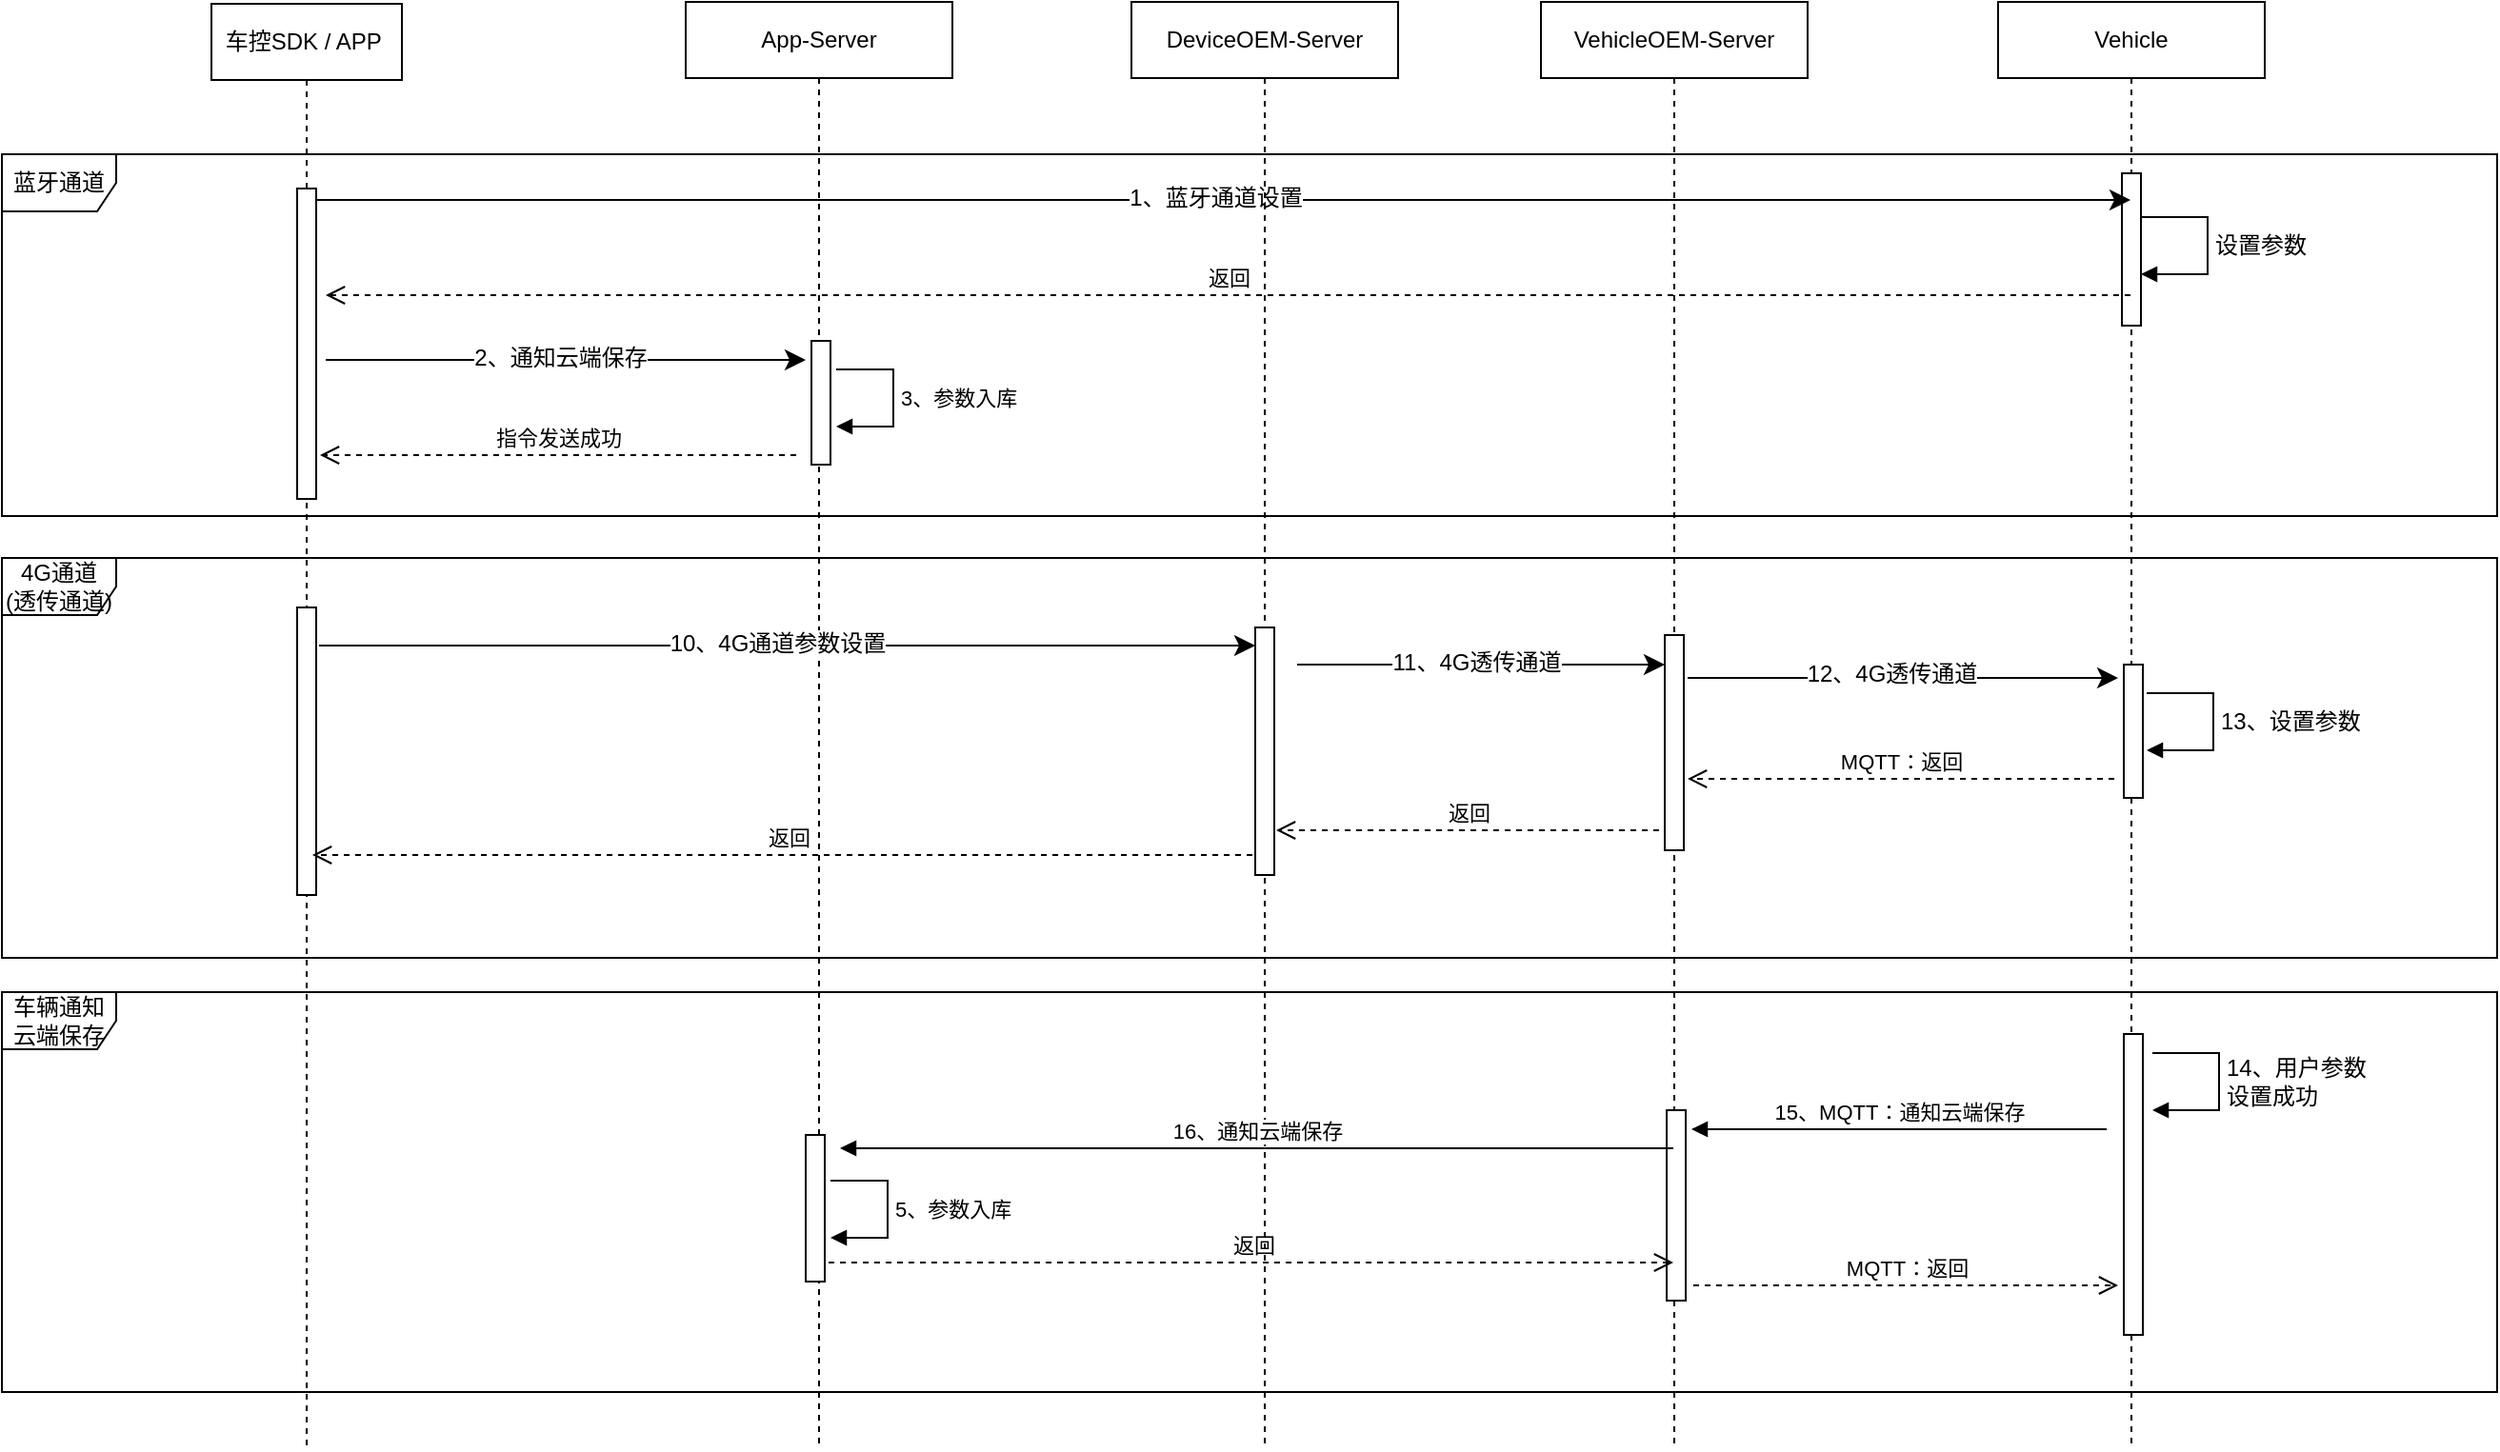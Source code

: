<mxfile version="24.8.3">
  <diagram name="第 1 页" id="_HwajRiNFtwBDf4wMEr2">
    <mxGraphModel dx="4094" dy="1404" grid="1" gridSize="10" guides="1" tooltips="1" connect="1" arrows="1" fold="1" page="1" pageScale="1" pageWidth="827" pageHeight="1169" math="0" shadow="0">
      <root>
        <mxCell id="0" />
        <mxCell id="1" parent="0" />
        <mxCell id="UPgxkfS9yM4EmyFrJnMO-32" value="蓝牙通道" style="shape=umlFrame;whiteSpace=wrap;html=1;pointerEvents=0;sketch=0;strokeColor=default;align=center;verticalAlign=middle;fontFamily=Helvetica;fontSize=12;fontColor=default;fillColor=default;" parent="1" vertex="1">
          <mxGeometry x="-1420" y="150" width="1310" height="190" as="geometry" />
        </mxCell>
        <mxCell id="nmwjDRBDZmFMRTuQTV6h-53" value="车控SDK / APP&amp;nbsp;" style="shape=umlLifeline;perimeter=lifelinePerimeter;whiteSpace=wrap;html=1;container=0;dropTarget=0;collapsible=0;recursiveResize=0;outlineConnect=0;portConstraint=eastwest;newEdgeStyle={&quot;edgeStyle&quot;:&quot;elbowEdgeStyle&quot;,&quot;elbow&quot;:&quot;vertical&quot;,&quot;curved&quot;:0,&quot;rounded&quot;:0};" parent="1" vertex="1">
          <mxGeometry x="-1310" y="71" width="100" height="759" as="geometry" />
        </mxCell>
        <mxCell id="nmwjDRBDZmFMRTuQTV6h-54" value="" style="html=1;points=[];perimeter=orthogonalPerimeter;outlineConnect=0;targetShapes=umlLifeline;portConstraint=eastwest;newEdgeStyle={&quot;edgeStyle&quot;:&quot;elbowEdgeStyle&quot;,&quot;elbow&quot;:&quot;vertical&quot;,&quot;curved&quot;:0,&quot;rounded&quot;:0};" parent="nmwjDRBDZmFMRTuQTV6h-53" vertex="1">
          <mxGeometry x="45" y="97" width="10" height="163" as="geometry" />
        </mxCell>
        <mxCell id="QJwY69EIA956024NVQTc-18" value="" style="html=1;points=[];perimeter=orthogonalPerimeter;outlineConnect=0;targetShapes=umlLifeline;portConstraint=eastwest;newEdgeStyle={&quot;edgeStyle&quot;:&quot;elbowEdgeStyle&quot;,&quot;elbow&quot;:&quot;vertical&quot;,&quot;curved&quot;:0,&quot;rounded&quot;:0};" vertex="1" parent="nmwjDRBDZmFMRTuQTV6h-53">
          <mxGeometry x="45" y="317" width="10" height="151" as="geometry" />
        </mxCell>
        <mxCell id="nmwjDRBDZmFMRTuQTV6h-57" value="App-Server" style="shape=umlLifeline;perimeter=lifelinePerimeter;whiteSpace=wrap;html=1;container=0;dropTarget=0;collapsible=0;recursiveResize=0;outlineConnect=0;portConstraint=eastwest;newEdgeStyle={&quot;edgeStyle&quot;:&quot;elbowEdgeStyle&quot;,&quot;elbow&quot;:&quot;vertical&quot;,&quot;curved&quot;:0,&quot;rounded&quot;:0};" parent="1" vertex="1">
          <mxGeometry x="-1061" y="70" width="140" height="760" as="geometry" />
        </mxCell>
        <mxCell id="-O52o67HVaWZJBNa8ZWJ-11" value="" style="endArrow=classic;html=1;rounded=0;fontSize=12;startSize=8;endSize=8;curved=1;" parent="nmwjDRBDZmFMRTuQTV6h-57" edge="1">
          <mxGeometry width="50" height="50" relative="1" as="geometry">
            <mxPoint x="-189" y="188" as="sourcePoint" />
            <mxPoint x="63" y="188" as="targetPoint" />
          </mxGeometry>
        </mxCell>
        <mxCell id="-O52o67HVaWZJBNa8ZWJ-12" value="2、通知云端保存" style="edgeLabel;html=1;align=center;verticalAlign=middle;resizable=0;points=[];fontSize=12;" parent="-O52o67HVaWZJBNa8ZWJ-11" vertex="1" connectable="0">
          <mxGeometry x="-0.025" y="1" relative="1" as="geometry">
            <mxPoint as="offset" />
          </mxGeometry>
        </mxCell>
        <mxCell id="QJwY69EIA956024NVQTc-13" value="" style="html=1;points=[];perimeter=orthogonalPerimeter;outlineConnect=0;targetShapes=umlLifeline;portConstraint=eastwest;newEdgeStyle={&quot;edgeStyle&quot;:&quot;elbowEdgeStyle&quot;,&quot;elbow&quot;:&quot;vertical&quot;,&quot;curved&quot;:0,&quot;rounded&quot;:0};" vertex="1" parent="nmwjDRBDZmFMRTuQTV6h-57">
          <mxGeometry x="63" y="595" width="10" height="77" as="geometry" />
        </mxCell>
        <mxCell id="QJwY69EIA956024NVQTc-16" value="" style="html=1;points=[];perimeter=orthogonalPerimeter;outlineConnect=0;targetShapes=umlLifeline;portConstraint=eastwest;newEdgeStyle={&quot;edgeStyle&quot;:&quot;elbowEdgeStyle&quot;,&quot;elbow&quot;:&quot;vertical&quot;,&quot;curved&quot;:0,&quot;rounded&quot;:0};" vertex="1" parent="nmwjDRBDZmFMRTuQTV6h-57">
          <mxGeometry x="66" y="178" width="10" height="65" as="geometry" />
        </mxCell>
        <mxCell id="QJwY69EIA956024NVQTc-17" value="&lt;font style=&quot;font-size: 11px;&quot;&gt;3、参数入库&lt;/font&gt;" style="html=1;align=left;spacingLeft=2;endArrow=block;rounded=0;edgeStyle=orthogonalEdgeStyle;curved=0;rounded=0;fontFamily=Helvetica;fontSize=12;fontColor=default;" edge="1" parent="nmwjDRBDZmFMRTuQTV6h-57">
          <mxGeometry relative="1" as="geometry">
            <mxPoint x="79" y="193" as="sourcePoint" />
            <Array as="points">
              <mxPoint x="109" y="193" />
              <mxPoint x="109" y="223" />
            </Array>
            <mxPoint x="79" y="223" as="targetPoint" />
          </mxGeometry>
        </mxCell>
        <mxCell id="nmwjDRBDZmFMRTuQTV6h-59" value="VehicleOEM-Server" style="shape=umlLifeline;perimeter=lifelinePerimeter;whiteSpace=wrap;html=1;container=0;dropTarget=0;collapsible=0;recursiveResize=0;outlineConnect=0;portConstraint=eastwest;newEdgeStyle={&quot;edgeStyle&quot;:&quot;elbowEdgeStyle&quot;,&quot;elbow&quot;:&quot;vertical&quot;,&quot;curved&quot;:0,&quot;rounded&quot;:0};" parent="1" vertex="1">
          <mxGeometry x="-612" y="70" width="140" height="760" as="geometry" />
        </mxCell>
        <mxCell id="nmwjDRBDZmFMRTuQTV6h-121" value="15、MQTT：通知云端保存" style="html=1;verticalAlign=bottom;endArrow=block;edgeStyle=elbowEdgeStyle;elbow=vertical;curved=0;rounded=0;" parent="nmwjDRBDZmFMRTuQTV6h-59" edge="1">
          <mxGeometry relative="1" as="geometry">
            <mxPoint x="297" y="592" as="sourcePoint" />
            <Array as="points" />
            <mxPoint x="79" y="592" as="targetPoint" />
          </mxGeometry>
        </mxCell>
        <mxCell id="QJwY69EIA956024NVQTc-3" value="&lt;span style=&quot;color: rgba(0, 0, 0, 0); font-family: monospace; font-size: 0px; text-align: start;&quot;&gt;%3CmxGraphModel%3E%3Croot%3E%3CmxCell%20id%3D%220%22%2F%3E%3CmxCell%20id%3D%221%22%20parent%3D%220%22%2F%3E%3CmxCell%20id%3D%222%22%20value%3D%22%22%20style%3D%22endArrow%3Dclassic%3Bhtml%3D1%3Brounded%3D0%3BfontSize%3D12%3BstartSize%3D8%3BendSize%3D8%3Bcurved%3D1%3B%22%20edge%3D%221%22%20parent%3D%221%22%3E%3CmxGeometry%20width%3D%2250%22%20height%3D%2250%22%20relative%3D%221%22%20as%3D%22geometry%22%3E%3CmxPoint%20x%3D%22-408.5%22%20y%3D%22144%22%20as%3D%22sourcePoint%22%2F%3E%3CmxPoint%20x%3D%22470%22%20y%3D%22144%22%20as%3D%22targetPoint%22%2F%3E%3C%2FmxGeometry%3E%3C%2FmxCell%3E%3CmxCell%20id%3D%223%22%20value%3D%221%E3%80%81%E8%93%9D%E7%89%99%E9%80%9A%E9%81%93%E8%AE%BE%E7%BD%AE%22%20style%3D%22edgeLabel%3Bhtml%3D1%3Balign%3Dcenter%3BverticalAlign%3Dmiddle%3Bresizable%3D0%3Bpoints%3D%5B%5D%3BfontSize%3D12%3B%22%20vertex%3D%221%22%20connectable%3D%220%22%20parent%3D%222%22%3E%3CmxGeometry%20x%3D%22-0.025%22%20y%3D%221%22%20relative%3D%221%22%20as%3D%22geometry%22%3E%3CmxPoint%20as%3D%22offset%22%2F%3E%3C%2FmxGeometry%3E%3C%2FmxCell%3E%3C%2Froot%3E%3C%2FmxGraphModel%3E&lt;/span&gt;" style="html=1;points=[];perimeter=orthogonalPerimeter;outlineConnect=0;targetShapes=umlLifeline;portConstraint=eastwest;newEdgeStyle={&quot;edgeStyle&quot;:&quot;elbowEdgeStyle&quot;,&quot;elbow&quot;:&quot;vertical&quot;,&quot;curved&quot;:0,&quot;rounded&quot;:0};" vertex="1" parent="nmwjDRBDZmFMRTuQTV6h-59">
          <mxGeometry x="66" y="582" width="10" height="100" as="geometry" />
        </mxCell>
        <mxCell id="nmwjDRBDZmFMRTuQTV6h-62" value="Vehicle" style="shape=umlLifeline;perimeter=lifelinePerimeter;whiteSpace=wrap;html=1;container=0;dropTarget=0;collapsible=0;recursiveResize=0;outlineConnect=0;portConstraint=eastwest;newEdgeStyle={&quot;edgeStyle&quot;:&quot;elbowEdgeStyle&quot;,&quot;elbow&quot;:&quot;vertical&quot;,&quot;curved&quot;:0,&quot;rounded&quot;:0};" parent="1" vertex="1">
          <mxGeometry x="-372" y="70" width="140" height="760" as="geometry" />
        </mxCell>
        <mxCell id="QJwY69EIA956024NVQTc-1" value="" style="html=1;points=[];perimeter=orthogonalPerimeter;outlineConnect=0;targetShapes=umlLifeline;portConstraint=eastwest;newEdgeStyle={&quot;edgeStyle&quot;:&quot;elbowEdgeStyle&quot;,&quot;elbow&quot;:&quot;vertical&quot;,&quot;curved&quot;:0,&quot;rounded&quot;:0};" vertex="1" parent="nmwjDRBDZmFMRTuQTV6h-62">
          <mxGeometry x="65" y="90" width="10" height="80" as="geometry" />
        </mxCell>
        <mxCell id="QJwY69EIA956024NVQTc-30" value="" style="html=1;points=[];perimeter=orthogonalPerimeter;outlineConnect=0;targetShapes=umlLifeline;portConstraint=eastwest;newEdgeStyle={&quot;edgeStyle&quot;:&quot;elbowEdgeStyle&quot;,&quot;elbow&quot;:&quot;vertical&quot;,&quot;curved&quot;:0,&quot;rounded&quot;:0};" vertex="1" parent="nmwjDRBDZmFMRTuQTV6h-62">
          <mxGeometry x="66" y="348" width="10" height="70" as="geometry" />
        </mxCell>
        <mxCell id="QJwY69EIA956024NVQTc-37" value="" style="html=1;points=[];perimeter=orthogonalPerimeter;outlineConnect=0;targetShapes=umlLifeline;portConstraint=eastwest;newEdgeStyle={&quot;edgeStyle&quot;:&quot;elbowEdgeStyle&quot;,&quot;elbow&quot;:&quot;vertical&quot;,&quot;curved&quot;:0,&quot;rounded&quot;:0};" vertex="1" parent="nmwjDRBDZmFMRTuQTV6h-62">
          <mxGeometry x="66" y="542" width="10" height="158" as="geometry" />
        </mxCell>
        <mxCell id="nmwjDRBDZmFMRTuQTV6h-106" value="MQTT：返回" style="html=1;verticalAlign=bottom;endArrow=open;dashed=1;endSize=8;edgeStyle=elbowEdgeStyle;elbow=vertical;curved=0;rounded=0;" parent="1" edge="1">
          <mxGeometry x="0.006" relative="1" as="geometry">
            <mxPoint x="-309" y="744" as="targetPoint" />
            <Array as="points">
              <mxPoint x="-442" y="744" />
            </Array>
            <mxPoint x="-532" y="744" as="sourcePoint" />
            <mxPoint as="offset" />
          </mxGeometry>
        </mxCell>
        <mxCell id="-O52o67HVaWZJBNa8ZWJ-7" value="" style="endArrow=classic;html=1;rounded=0;fontSize=12;startSize=8;endSize=8;curved=1;" parent="1" edge="1" target="nmwjDRBDZmFMRTuQTV6h-62">
          <mxGeometry width="50" height="50" relative="1" as="geometry">
            <mxPoint x="-1255.5" y="174" as="sourcePoint" />
            <mxPoint x="-530" y="174" as="targetPoint" />
          </mxGeometry>
        </mxCell>
        <mxCell id="-O52o67HVaWZJBNa8ZWJ-8" value="1、蓝牙通道设置" style="edgeLabel;html=1;align=center;verticalAlign=middle;resizable=0;points=[];fontSize=12;" parent="-O52o67HVaWZJBNa8ZWJ-7" vertex="1" connectable="0">
          <mxGeometry x="-0.025" y="1" relative="1" as="geometry">
            <mxPoint x="8" as="offset" />
          </mxGeometry>
        </mxCell>
        <mxCell id="-O52o67HVaWZJBNa8ZWJ-21" value="指令发送成功" style="html=1;verticalAlign=bottom;endArrow=open;dashed=1;endSize=8;edgeStyle=elbowEdgeStyle;elbow=vertical;curved=0;rounded=0;" parent="1" edge="1">
          <mxGeometry relative="1" as="geometry">
            <mxPoint x="-1253" y="308" as="targetPoint" />
            <Array as="points" />
            <mxPoint x="-1003" y="308" as="sourcePoint" />
            <mxPoint as="offset" />
          </mxGeometry>
        </mxCell>
        <mxCell id="QJwY69EIA956024NVQTc-2" value="设置参数" style="html=1;align=left;spacingLeft=2;endArrow=block;rounded=0;edgeStyle=orthogonalEdgeStyle;curved=0;rounded=0;fontFamily=Helvetica;fontSize=12;fontColor=default;" edge="1" parent="1">
          <mxGeometry relative="1" as="geometry">
            <mxPoint x="-297" y="183" as="sourcePoint" />
            <Array as="points">
              <mxPoint x="-262" y="183" />
              <mxPoint x="-262" y="213" />
            </Array>
            <mxPoint x="-297" y="213" as="targetPoint" />
            <mxPoint as="offset" />
          </mxGeometry>
        </mxCell>
        <mxCell id="QJwY69EIA956024NVQTc-4" value="&lt;font style=&quot;font-size: 11px;&quot;&gt;5、参数入库&lt;/font&gt;" style="html=1;align=left;spacingLeft=2;endArrow=block;rounded=0;edgeStyle=orthogonalEdgeStyle;curved=0;rounded=0;fontFamily=Helvetica;fontSize=12;fontColor=default;" edge="1" parent="1">
          <mxGeometry relative="1" as="geometry">
            <mxPoint x="-985" y="689" as="sourcePoint" />
            <Array as="points">
              <mxPoint x="-955" y="689" />
              <mxPoint x="-955" y="719" />
            </Array>
            <mxPoint x="-985" y="719" as="targetPoint" />
          </mxGeometry>
        </mxCell>
        <mxCell id="QJwY69EIA956024NVQTc-15" value="返回" style="html=1;verticalAlign=bottom;endArrow=open;dashed=1;endSize=8;edgeStyle=elbowEdgeStyle;elbow=vertical;curved=0;rounded=0;" edge="1" parent="1" target="nmwjDRBDZmFMRTuQTV6h-59">
          <mxGeometry x="0.006" relative="1" as="geometry">
            <mxPoint x="-763" y="732" as="targetPoint" />
            <Array as="points">
              <mxPoint x="-896" y="732" />
            </Array>
            <mxPoint x="-986" y="732" as="sourcePoint" />
            <mxPoint as="offset" />
          </mxGeometry>
        </mxCell>
        <mxCell id="QJwY69EIA956024NVQTc-21" value="" style="endArrow=classic;html=1;rounded=0;fontSize=12;startSize=8;endSize=8;curved=1;" edge="1" parent="1" target="QJwY69EIA956024NVQTc-23">
          <mxGeometry width="50" height="50" relative="1" as="geometry">
            <mxPoint x="-1253.5" y="408" as="sourcePoint" />
            <mxPoint x="-850.5" y="408" as="targetPoint" />
          </mxGeometry>
        </mxCell>
        <mxCell id="QJwY69EIA956024NVQTc-22" value="10、4G通道参数设置" style="edgeLabel;html=1;align=center;verticalAlign=middle;resizable=0;points=[];fontSize=12;" vertex="1" connectable="0" parent="QJwY69EIA956024NVQTc-21">
          <mxGeometry x="-0.025" y="1" relative="1" as="geometry">
            <mxPoint x="1" as="offset" />
          </mxGeometry>
        </mxCell>
        <mxCell id="QJwY69EIA956024NVQTc-24" value="" style="endArrow=classic;html=1;rounded=0;fontSize=12;startSize=8;endSize=8;curved=1;" edge="1" parent="1">
          <mxGeometry width="50" height="50" relative="1" as="geometry">
            <mxPoint x="-535" y="425" as="sourcePoint" />
            <mxPoint x="-309" y="425" as="targetPoint" />
          </mxGeometry>
        </mxCell>
        <mxCell id="QJwY69EIA956024NVQTc-29" value="&lt;span style=&quot;font-size: 12px;&quot;&gt;12、4G透传通道&lt;/span&gt;" style="edgeLabel;html=1;align=center;verticalAlign=middle;resizable=0;points=[];" vertex="1" connectable="0" parent="QJwY69EIA956024NVQTc-24">
          <mxGeometry x="-0.053" y="-3" relative="1" as="geometry">
            <mxPoint y="-5" as="offset" />
          </mxGeometry>
        </mxCell>
        <mxCell id="QJwY69EIA956024NVQTc-27" value="" style="endArrow=classic;html=1;rounded=0;fontSize=12;startSize=8;endSize=8;curved=1;" edge="1" parent="1" target="QJwY69EIA956024NVQTc-26">
          <mxGeometry width="50" height="50" relative="1" as="geometry">
            <mxPoint x="-740" y="418" as="sourcePoint" />
            <mxPoint x="-528" y="418" as="targetPoint" />
          </mxGeometry>
        </mxCell>
        <mxCell id="QJwY69EIA956024NVQTc-28" value="11、4G透传通道" style="edgeLabel;html=1;align=center;verticalAlign=middle;resizable=0;points=[];fontSize=12;" vertex="1" connectable="0" parent="QJwY69EIA956024NVQTc-27">
          <mxGeometry x="-0.025" y="1" relative="1" as="geometry">
            <mxPoint as="offset" />
          </mxGeometry>
        </mxCell>
        <mxCell id="QJwY69EIA956024NVQTc-31" value="13、设置参数" style="html=1;align=left;spacingLeft=2;endArrow=block;rounded=0;edgeStyle=orthogonalEdgeStyle;curved=0;rounded=0;fontFamily=Helvetica;fontSize=12;fontColor=default;" edge="1" parent="1">
          <mxGeometry relative="1" as="geometry">
            <mxPoint x="-294" y="433" as="sourcePoint" />
            <Array as="points">
              <mxPoint x="-259" y="433" />
              <mxPoint x="-259" y="463" />
            </Array>
            <mxPoint x="-294" y="463" as="targetPoint" />
            <mxPoint as="offset" />
          </mxGeometry>
        </mxCell>
        <mxCell id="QJwY69EIA956024NVQTc-32" value="MQTT：返回" style="html=1;verticalAlign=bottom;endArrow=open;dashed=1;endSize=8;edgeStyle=elbowEdgeStyle;elbow=vertical;curved=0;rounded=0;" edge="1" parent="1">
          <mxGeometry relative="1" as="geometry">
            <mxPoint x="-535" y="478" as="targetPoint" />
            <Array as="points" />
            <mxPoint x="-311" y="478" as="sourcePoint" />
          </mxGeometry>
        </mxCell>
        <mxCell id="QJwY69EIA956024NVQTc-33" value="返回" style="html=1;verticalAlign=bottom;endArrow=open;dashed=1;endSize=8;edgeStyle=elbowEdgeStyle;elbow=vertical;curved=0;rounded=0;" edge="1" parent="1">
          <mxGeometry relative="1" as="geometry">
            <mxPoint x="-751" y="505.32" as="targetPoint" />
            <Array as="points" />
            <mxPoint x="-550" y="505" as="sourcePoint" />
          </mxGeometry>
        </mxCell>
        <mxCell id="QJwY69EIA956024NVQTc-34" value="返回" style="html=1;verticalAlign=bottom;endArrow=open;dashed=1;endSize=8;edgeStyle=elbowEdgeStyle;elbow=vertical;curved=0;rounded=0;" edge="1" parent="1" source="QJwY69EIA956024NVQTc-47">
          <mxGeometry relative="1" as="geometry">
            <mxPoint x="-1257" y="518" as="targetPoint" />
            <Array as="points" />
            <mxPoint x="-991.5" y="518" as="sourcePoint" />
          </mxGeometry>
        </mxCell>
        <mxCell id="QJwY69EIA956024NVQTc-35" value="返回" style="html=1;verticalAlign=bottom;endArrow=open;dashed=1;endSize=8;edgeStyle=elbowEdgeStyle;elbow=vertical;curved=0;rounded=0;" edge="1" parent="1" source="nmwjDRBDZmFMRTuQTV6h-62">
          <mxGeometry relative="1" as="geometry">
            <mxPoint x="-1250" y="224" as="targetPoint" />
            <Array as="points" />
            <mxPoint x="-530" y="224" as="sourcePoint" />
          </mxGeometry>
        </mxCell>
        <mxCell id="QJwY69EIA956024NVQTc-36" value="4G通道&lt;br&gt;(透传通道)" style="shape=umlFrame;whiteSpace=wrap;html=1;pointerEvents=0;sketch=0;strokeColor=default;align=center;verticalAlign=middle;fontFamily=Helvetica;fontSize=12;fontColor=default;fillColor=default;" vertex="1" parent="1">
          <mxGeometry x="-1420" y="362" width="1310" height="210" as="geometry" />
        </mxCell>
        <mxCell id="QJwY69EIA956024NVQTc-38" value="车辆通知云端保存" style="shape=umlFrame;whiteSpace=wrap;html=1;pointerEvents=0;sketch=0;strokeColor=default;align=center;verticalAlign=middle;fontFamily=Helvetica;fontSize=12;fontColor=default;fillColor=default;" vertex="1" parent="1">
          <mxGeometry x="-1420" y="590" width="1310" height="210" as="geometry" />
        </mxCell>
        <mxCell id="QJwY69EIA956024NVQTc-39" value="14、用户参数&lt;br&gt;设置成功" style="html=1;align=left;spacingLeft=2;endArrow=block;rounded=0;edgeStyle=orthogonalEdgeStyle;curved=0;rounded=0;fontFamily=Helvetica;fontSize=12;fontColor=default;" edge="1" parent="1">
          <mxGeometry relative="1" as="geometry">
            <mxPoint x="-291" y="622" as="sourcePoint" />
            <Array as="points">
              <mxPoint x="-256" y="622" />
              <mxPoint x="-256" y="652" />
            </Array>
            <mxPoint x="-291" y="652" as="targetPoint" />
            <mxPoint as="offset" />
          </mxGeometry>
        </mxCell>
        <mxCell id="QJwY69EIA956024NVQTc-47" value="DeviceOEM-Server" style="shape=umlLifeline;perimeter=lifelinePerimeter;whiteSpace=wrap;html=1;container=0;dropTarget=0;collapsible=0;recursiveResize=0;outlineConnect=0;portConstraint=eastwest;newEdgeStyle={&quot;edgeStyle&quot;:&quot;elbowEdgeStyle&quot;,&quot;elbow&quot;:&quot;vertical&quot;,&quot;curved&quot;:0,&quot;rounded&quot;:0};" vertex="1" parent="1">
          <mxGeometry x="-827" y="70" width="140" height="760" as="geometry" />
        </mxCell>
        <mxCell id="QJwY69EIA956024NVQTc-23" value="" style="html=1;points=[];perimeter=orthogonalPerimeter;outlineConnect=0;targetShapes=umlLifeline;portConstraint=eastwest;newEdgeStyle={&quot;edgeStyle&quot;:&quot;elbowEdgeStyle&quot;,&quot;elbow&quot;:&quot;vertical&quot;,&quot;curved&quot;:0,&quot;rounded&quot;:0};" vertex="1" parent="QJwY69EIA956024NVQTc-47">
          <mxGeometry x="65" y="328.5" width="10" height="130" as="geometry" />
        </mxCell>
        <mxCell id="QJwY69EIA956024NVQTc-26" value="&lt;span style=&quot;color: rgba(0, 0, 0, 0); font-family: monospace; font-size: 0px; text-align: start;&quot;&gt;%3CmxGraphModel%3E%3Croot%3E%3CmxCell%20id%3D%220%22%2F%3E%3CmxCell%20id%3D%221%22%20parent%3D%220%22%2F%3E%3CmxCell%20id%3D%222%22%20value%3D%22%22%20style%3D%22endArrow%3Dclassic%3Bhtml%3D1%3Brounded%3D0%3BfontSize%3D12%3BstartSize%3D8%3BendSize%3D8%3Bcurved%3D1%3B%22%20edge%3D%221%22%20parent%3D%221%22%3E%3CmxGeometry%20width%3D%2250%22%20height%3D%2250%22%20relative%3D%221%22%20as%3D%22geometry%22%3E%3CmxPoint%20x%3D%22-408.5%22%20y%3D%22144%22%20as%3D%22sourcePoint%22%2F%3E%3CmxPoint%20x%3D%22470%22%20y%3D%22144%22%20as%3D%22targetPoint%22%2F%3E%3C%2FmxGeometry%3E%3C%2FmxCell%3E%3CmxCell%20id%3D%223%22%20value%3D%221%E3%80%81%E8%93%9D%E7%89%99%E9%80%9A%E9%81%93%E8%AE%BE%E7%BD%AE%22%20style%3D%22edgeLabel%3Bhtml%3D1%3Balign%3Dcenter%3BverticalAlign%3Dmiddle%3Bresizable%3D0%3Bpoints%3D%5B%5D%3BfontSize%3D12%3B%22%20vertex%3D%221%22%20connectable%3D%220%22%20parent%3D%222%22%3E%3CmxGeometry%20x%3D%22-0.025%22%20y%3D%221%22%20relative%3D%221%22%20as%3D%22geometry%22%3E%3CmxPoint%20as%3D%22offset%22%2F%3E%3C%2FmxGeometry%3E%3C%2FmxCell%3E%3C%2Froot%3E%3C%2FmxGraphModel%3E&lt;/span&gt;" style="html=1;points=[];perimeter=orthogonalPerimeter;outlineConnect=0;targetShapes=umlLifeline;portConstraint=eastwest;newEdgeStyle={&quot;edgeStyle&quot;:&quot;elbowEdgeStyle&quot;,&quot;elbow&quot;:&quot;vertical&quot;,&quot;curved&quot;:0,&quot;rounded&quot;:0};" vertex="1" parent="1">
          <mxGeometry x="-547" y="402.5" width="10" height="113" as="geometry" />
        </mxCell>
        <mxCell id="QJwY69EIA956024NVQTc-51" value="16、通知云端保存" style="html=1;verticalAlign=bottom;endArrow=block;edgeStyle=elbowEdgeStyle;elbow=vertical;curved=0;rounded=0;" edge="1" parent="1" source="nmwjDRBDZmFMRTuQTV6h-59">
          <mxGeometry relative="1" as="geometry">
            <mxPoint x="-762" y="672" as="sourcePoint" />
            <Array as="points" />
            <mxPoint x="-980" y="672" as="targetPoint" />
          </mxGeometry>
        </mxCell>
      </root>
    </mxGraphModel>
  </diagram>
</mxfile>
